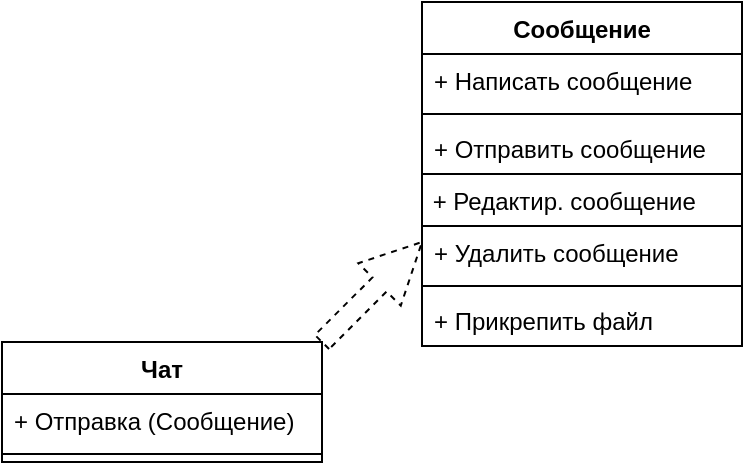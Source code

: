 <mxfile version="15.5.0" type="device"><diagram id="_VpZR-p6u_rpe9ksJZZ5" name="Page-1"><mxGraphModel dx="981" dy="526" grid="1" gridSize="10" guides="1" tooltips="1" connect="1" arrows="1" fold="1" page="1" pageScale="1" pageWidth="827" pageHeight="1169" math="0" shadow="0"><root><object label="" Chat="" id="0"><mxCell/></object><mxCell id="1" parent="0"/><mxCell id="9FXzsUIHqZTEoOrFUTOT-9" value="" style="group" parent="1" vertex="1" connectable="0"><mxGeometry x="280" y="20" width="160" height="172" as="geometry"/></mxCell><object label="Сообщение" id="9FXzsUIHqZTEoOrFUTOT-1"><mxCell style="swimlane;fontStyle=1;align=center;verticalAlign=top;childLayout=stackLayout;horizontal=1;startSize=26;horizontalStack=0;resizeParent=1;resizeParentMax=0;resizeLast=0;collapsible=1;marginBottom=0;" parent="9FXzsUIHqZTEoOrFUTOT-9" vertex="1"><mxGeometry width="160" height="86" as="geometry"/></mxCell></object><mxCell id="9FXzsUIHqZTEoOrFUTOT-2" value="+ Написать сообщение" style="text;strokeColor=none;fillColor=none;align=left;verticalAlign=top;spacingLeft=4;spacingRight=4;overflow=hidden;rotatable=0;points=[[0,0.5],[1,0.5]];portConstraint=eastwest;" parent="9FXzsUIHqZTEoOrFUTOT-1" vertex="1"><mxGeometry y="26" width="160" height="26" as="geometry"/></mxCell><mxCell id="9FXzsUIHqZTEoOrFUTOT-3" value="" style="line;strokeWidth=1;fillColor=none;align=left;verticalAlign=middle;spacingTop=-1;spacingLeft=3;spacingRight=3;rotatable=0;labelPosition=right;points=[];portConstraint=eastwest;" parent="9FXzsUIHqZTEoOrFUTOT-1" vertex="1"><mxGeometry y="52" width="160" height="8" as="geometry"/></mxCell><mxCell id="9FXzsUIHqZTEoOrFUTOT-4" value="+ Отправить сообщение" style="text;strokeColor=none;fillColor=none;align=left;verticalAlign=top;spacingLeft=4;spacingRight=4;overflow=hidden;rotatable=0;points=[[0,0.5],[1,0.5]];portConstraint=eastwest;" parent="9FXzsUIHqZTEoOrFUTOT-1" vertex="1"><mxGeometry y="60" width="160" height="26" as="geometry"/></mxCell><mxCell id="9FXzsUIHqZTEoOrFUTOT-5" value=" + Редактир. сообщение" style="swimlane;fontStyle=0;align=left;verticalAlign=top;childLayout=stackLayout;horizontal=1;startSize=26;horizontalStack=0;resizeParent=1;resizeParentMax=0;resizeLast=0;collapsible=1;marginBottom=0;" parent="9FXzsUIHqZTEoOrFUTOT-9" vertex="1"><mxGeometry y="86" width="160" height="86" as="geometry"/></mxCell><mxCell id="9FXzsUIHqZTEoOrFUTOT-6" value="+ Удалить сообщение" style="text;strokeColor=none;fillColor=none;align=left;verticalAlign=top;spacingLeft=4;spacingRight=4;overflow=hidden;rotatable=0;points=[[0,0.5],[1,0.5]];portConstraint=eastwest;" parent="9FXzsUIHqZTEoOrFUTOT-5" vertex="1"><mxGeometry y="26" width="160" height="26" as="geometry"/></mxCell><mxCell id="9FXzsUIHqZTEoOrFUTOT-7" value="" style="line;strokeWidth=1;fillColor=none;align=left;verticalAlign=middle;spacingTop=-1;spacingLeft=3;spacingRight=3;rotatable=0;labelPosition=right;points=[];portConstraint=eastwest;" parent="9FXzsUIHqZTEoOrFUTOT-5" vertex="1"><mxGeometry y="52" width="160" height="8" as="geometry"/></mxCell><mxCell id="9FXzsUIHqZTEoOrFUTOT-8" value="+ Прикрепить файл" style="text;strokeColor=none;fillColor=none;align=left;verticalAlign=top;spacingLeft=4;spacingRight=4;overflow=hidden;rotatable=0;points=[[0,0.5],[1,0.5]];portConstraint=eastwest;" parent="9FXzsUIHqZTEoOrFUTOT-5" vertex="1"><mxGeometry y="60" width="160" height="26" as="geometry"/></mxCell><mxCell id="9FXzsUIHqZTEoOrFUTOT-10" value="Чат" style="swimlane;fontStyle=1;align=center;verticalAlign=top;childLayout=stackLayout;horizontal=1;startSize=26;horizontalStack=0;resizeParent=1;resizeParentMax=0;resizeLast=0;collapsible=1;marginBottom=0;" parent="1" vertex="1"><mxGeometry x="70" y="190" width="160" height="60" as="geometry"/></mxCell><mxCell id="9FXzsUIHqZTEoOrFUTOT-11" value="+ Отправка (Сообщение)" style="text;strokeColor=none;fillColor=none;align=left;verticalAlign=top;spacingLeft=4;spacingRight=4;overflow=hidden;rotatable=0;points=[[0,0.5],[1,0.5]];portConstraint=eastwest;" parent="9FXzsUIHqZTEoOrFUTOT-10" vertex="1"><mxGeometry y="26" width="160" height="26" as="geometry"/></mxCell><mxCell id="9FXzsUIHqZTEoOrFUTOT-12" value="" style="line;strokeWidth=1;fillColor=none;align=left;verticalAlign=middle;spacingTop=-1;spacingLeft=3;spacingRight=3;rotatable=0;labelPosition=right;points=[];portConstraint=eastwest;" parent="9FXzsUIHqZTEoOrFUTOT-10" vertex="1"><mxGeometry y="52" width="160" height="8" as="geometry"/></mxCell><mxCell id="6IJA11W_rhptTSvaknCb-1" value="" style="endArrow=none;dashed=1;html=1;rounded=0;shape=arrow;edgeStyle=orthogonalEdgeStyle;" edge="1" parent="1"><mxGeometry width="50" height="50" relative="1" as="geometry"><mxPoint x="230" y="190" as="sourcePoint"/><mxPoint x="280" y="140" as="targetPoint"/></mxGeometry></mxCell></root></mxGraphModel></diagram></mxfile>